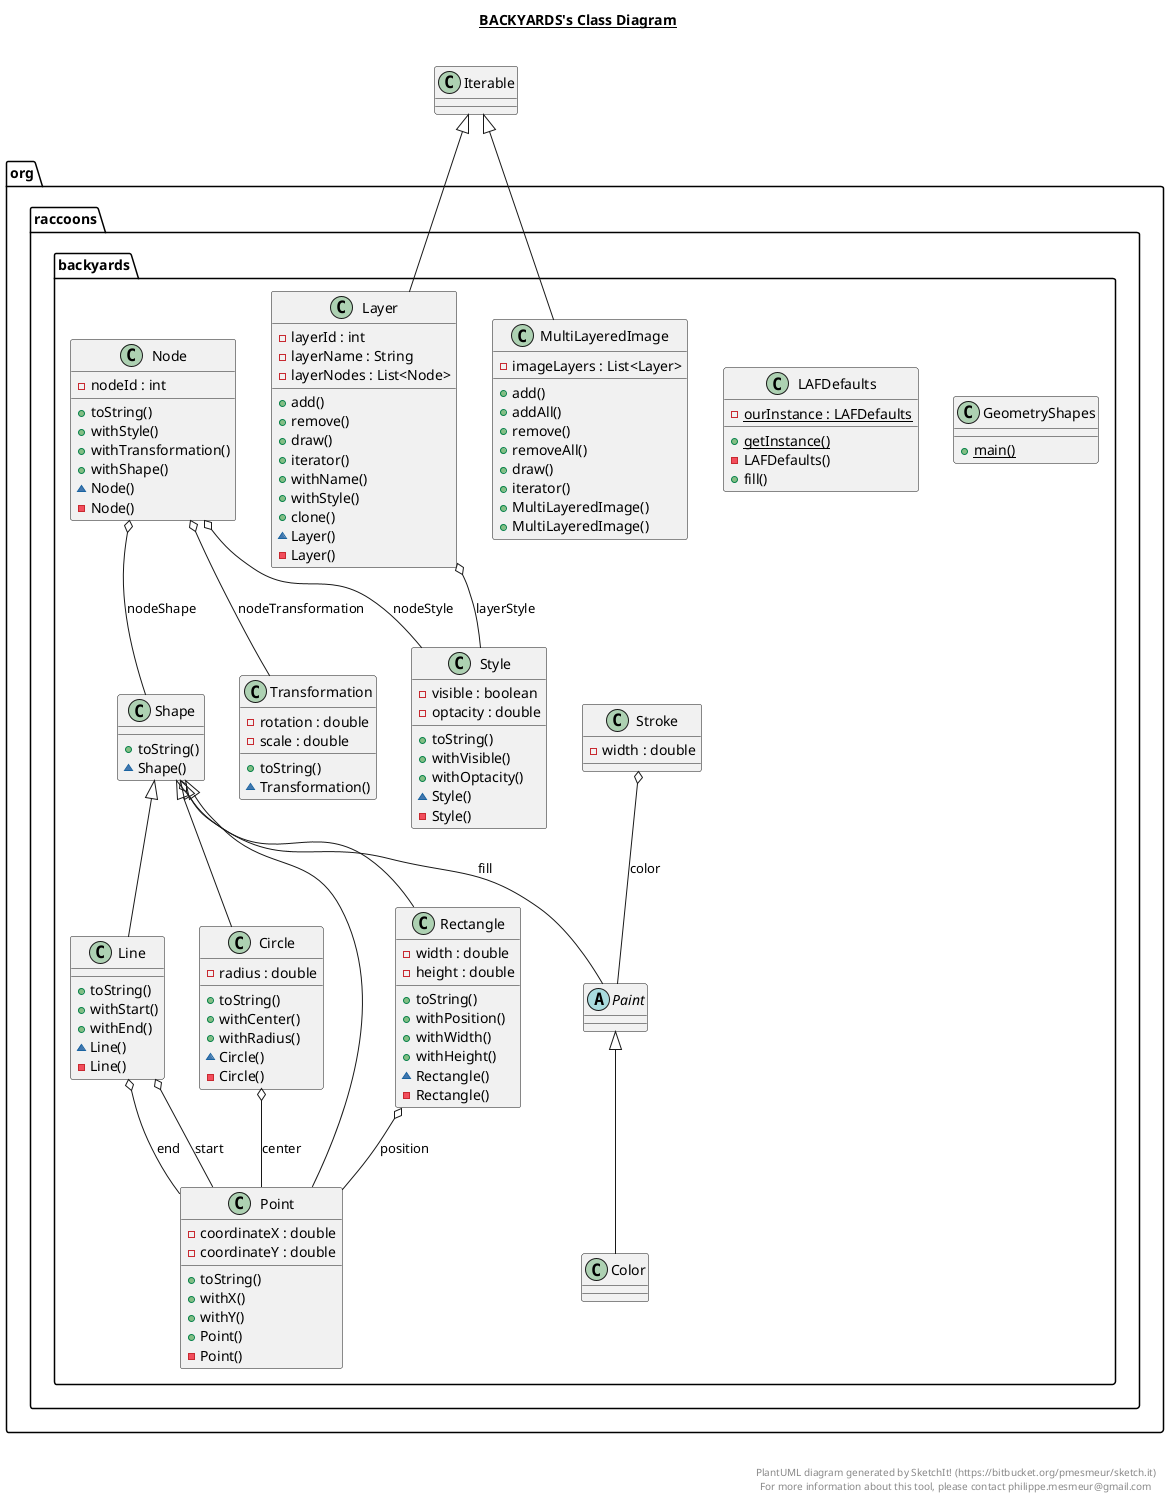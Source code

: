 @startuml

title __BACKYARDS's Class Diagram__\n

  package org.raccoons.backyards {
    class Circle {
        - radius : double
        + toString()
        + withCenter()
        + withRadius()
        ~ Circle()
        - Circle()
    }
  }
  

  package org.raccoons.backyards {
    class Color {
    }
  }
  

  package org.raccoons.backyards {
    class GeometryShapes {
        {static} + main()
    }
  }
  

  package org.raccoons.backyards {
    class LAFDefaults {
        {static} - ourInstance : LAFDefaults
        {static} + getInstance()
        - LAFDefaults()
        + fill()
    }
  }
  

  package org.raccoons.backyards {
    class Layer {
        - layerId : int
        - layerName : String
        - layerNodes : List<Node>
        + add()
        + remove()
        + draw()
        + iterator()
        + withName()
        + withStyle()
        + clone()
        ~ Layer()
        - Layer()
    }
  }
  

  package org.raccoons.backyards {
    class Line {
        + toString()
        + withStart()
        + withEnd()
        ~ Line()
        - Line()
    }
  }
  

  package org.raccoons.backyards {
    class MultiLayeredImage {
        - imageLayers : List<Layer>
        + add()
        + addAll()
        + remove()
        + removeAll()
        + draw()
        + iterator()
        + MultiLayeredImage()
        + MultiLayeredImage()
    }
  }
  

  package org.raccoons.backyards {
    class Node {
        - nodeId : int
        + toString()
        + withStyle()
        + withTransformation()
        + withShape()
        ~ Node()
        - Node()
    }
  }
  

  package org.raccoons.backyards {
    abstract class Paint {
    }
  }
  

  package org.raccoons.backyards {
    class Point {
        - coordinateX : double
        - coordinateY : double
        + toString()
        + withX()
        + withY()
        + Point()
        - Point()
    }
  }
  

  package org.raccoons.backyards {
    class Rectangle {
        - width : double
        - height : double
        + toString()
        + withPosition()
        + withWidth()
        + withHeight()
        ~ Rectangle()
        - Rectangle()
    }
  }
  

  package org.raccoons.backyards {
    class Shape {
        + toString()
        ~ Shape()
    }
  }
  

  package org.raccoons.backyards {
    class Stroke {
        - width : double
    }
  }
  

  package org.raccoons.backyards {
    class Style {
        - visible : boolean
        - optacity : double
        + toString()
        + withVisible()
        + withOptacity()
        ~ Style()
        - Style()
    }
  }
  

  package org.raccoons.backyards {
    class Transformation {
        - rotation : double
        - scale : double
        + toString()
        ~ Transformation()
    }
  }
  

  Circle -up-|> Shape
  Circle o-- Point : center
  Color -up-|> Paint
  Layer -up-|> Iterable
  Layer o-- Style : layerStyle
  Line -up-|> Shape
  Line o-- Point : start
  Line o-- Point : end
  MultiLayeredImage -up-|> Iterable
  Node o-- Shape : nodeShape
  Node o-- Style : nodeStyle
  Node o-- Transformation : nodeTransformation
  Point -up-|> Shape
  Rectangle -up-|> Shape
  Rectangle o-- Point : position
  Shape o-- Paint : fill
  Stroke o-- Paint : color


right footer


PlantUML diagram generated by SketchIt! (https://bitbucket.org/pmesmeur/sketch.it)
For more information about this tool, please contact philippe.mesmeur@gmail.com
endfooter

@enduml
